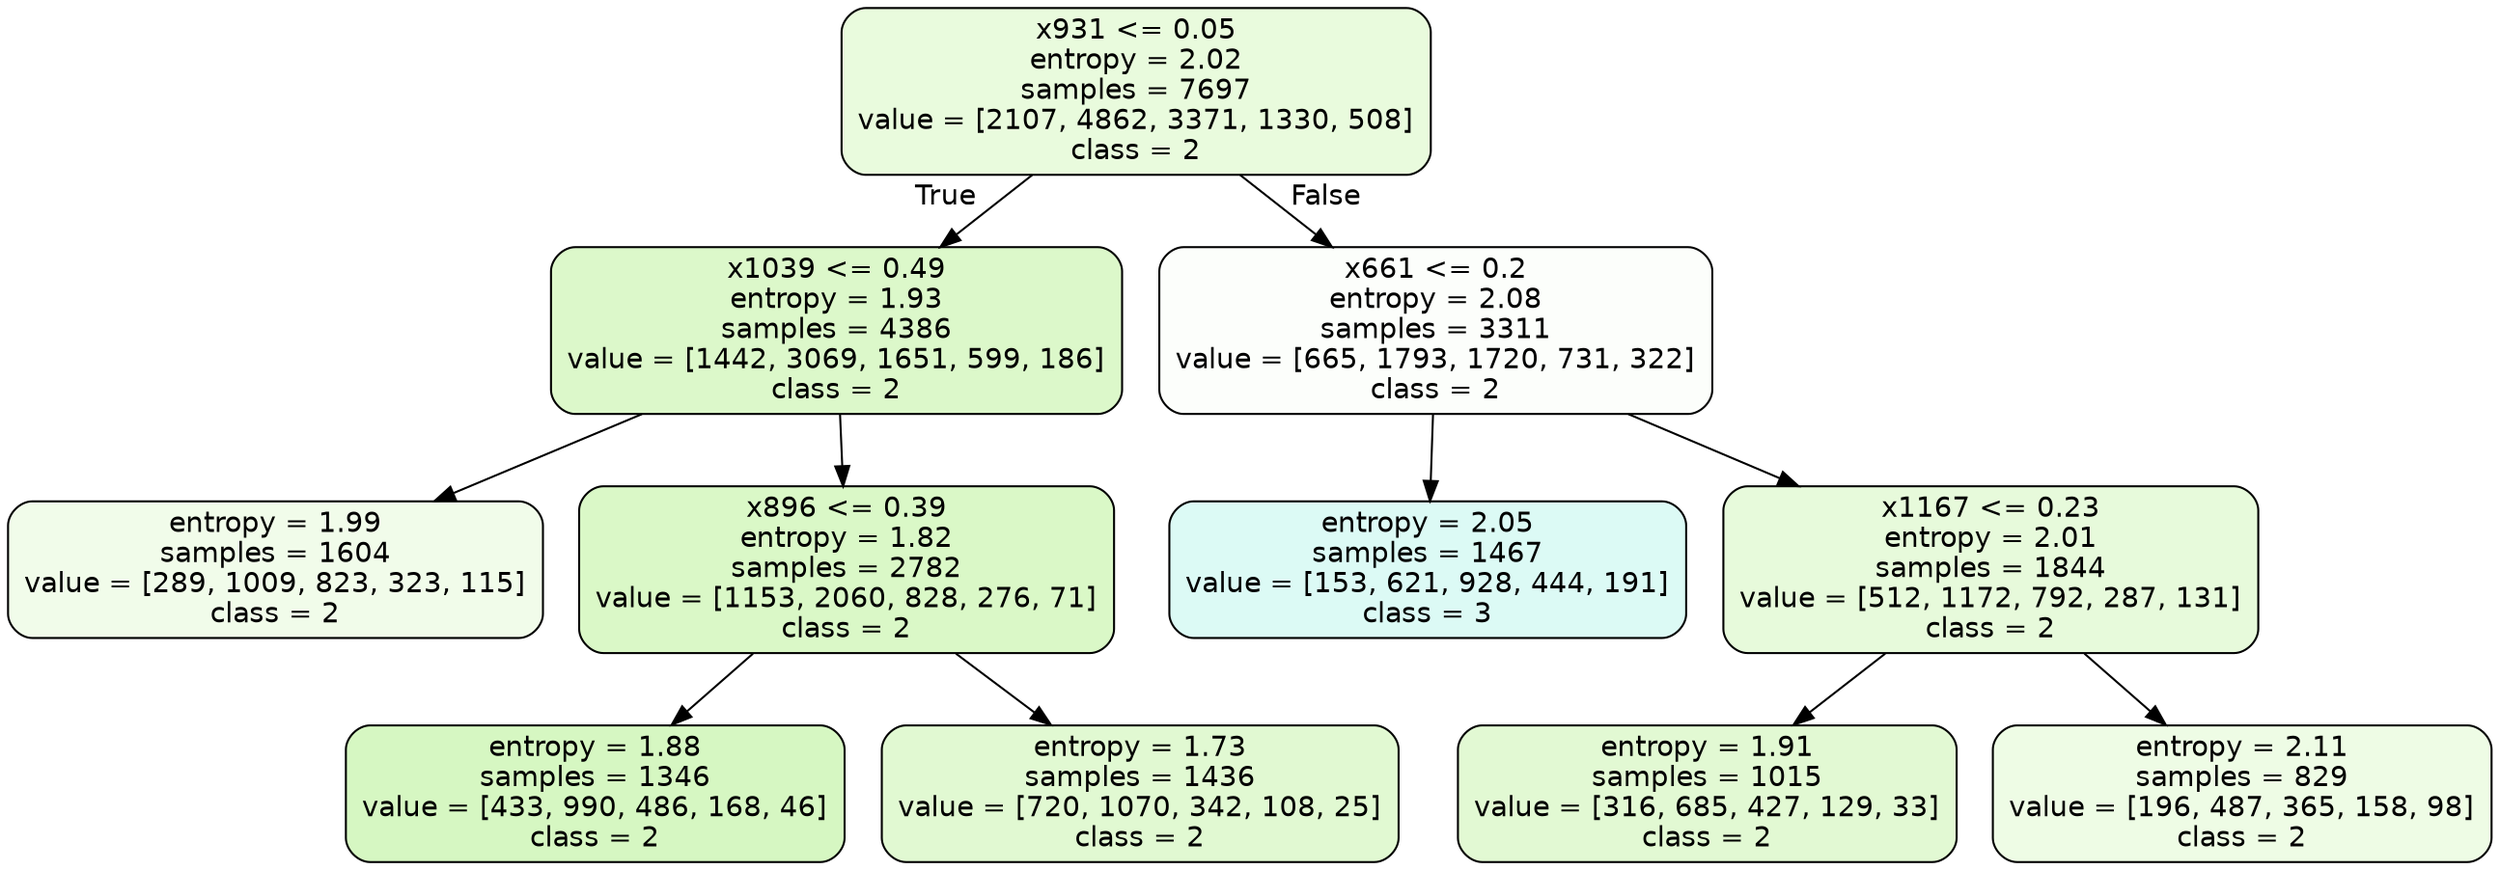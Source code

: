 digraph Tree {
node [shape=box, style="filled, rounded", color="black", fontname="helvetica"] ;
edge [fontname="helvetica"] ;
0 [label="x931 <= 0.05\nentropy = 2.02\nsamples = 7697\nvalue = [2107, 4862, 3371, 1330, 508]\nclass = 2", fillcolor="#e9fbdd"] ;
1 [label="x1039 <= 0.49\nentropy = 1.93\nsamples = 4386\nvalue = [1442, 3069, 1651, 599, 186]\nclass = 2", fillcolor="#dcf8ca"] ;
0 -> 1 [labeldistance=2.5, labelangle=45, headlabel="True"] ;
2 [label="entropy = 1.99\nsamples = 1604\nvalue = [289, 1009, 823, 323, 115]\nclass = 2", fillcolor="#f1fcea"] ;
1 -> 2 ;
3 [label="x896 <= 0.39\nentropy = 1.82\nsamples = 2782\nvalue = [1153, 2060, 828, 276, 71]\nclass = 2", fillcolor="#daf8c7"] ;
1 -> 3 ;
4 [label="entropy = 1.88\nsamples = 1346\nvalue = [433, 990, 486, 168, 46]\nclass = 2", fillcolor="#d6f7c2"] ;
3 -> 4 ;
5 [label="entropy = 1.73\nsamples = 1436\nvalue = [720, 1070, 342, 108, 25]\nclass = 2", fillcolor="#e1f9d2"] ;
3 -> 5 ;
6 [label="x661 <= 0.2\nentropy = 2.08\nsamples = 3311\nvalue = [665, 1793, 1720, 731, 322]\nclass = 2", fillcolor="#fcfefb"] ;
0 -> 6 [labeldistance=2.5, labelangle=-45, headlabel="False"] ;
7 [label="entropy = 2.05\nsamples = 1467\nvalue = [153, 621, 928, 444, 191]\nclass = 3", fillcolor="#dcfaf5"] ;
6 -> 7 ;
8 [label="x1167 <= 0.23\nentropy = 2.01\nsamples = 1844\nvalue = [512, 1172, 792, 287, 131]\nclass = 2", fillcolor="#e7fadb"] ;
6 -> 8 ;
9 [label="entropy = 1.91\nsamples = 1015\nvalue = [316, 685, 427, 129, 33]\nclass = 2", fillcolor="#e2f9d3"] ;
8 -> 9 ;
10 [label="entropy = 2.11\nsamples = 829\nvalue = [196, 487, 365, 158, 98]\nclass = 2", fillcolor="#eefce5"] ;
8 -> 10 ;
}
